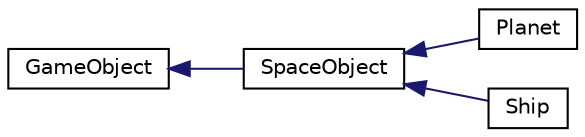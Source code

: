 digraph "Graphical Class Hierarchy"
{
  edge [fontname="Helvetica",fontsize="10",labelfontname="Helvetica",labelfontsize="10"];
  node [fontname="Helvetica",fontsize="10",shape=record];
  rankdir="LR";
  Node1 [label="GameObject",height=0.2,width=0.4,color="black", fillcolor="white", style="filled",URL="$class_game_object.html"];
  Node1 -> Node2 [dir="back",color="midnightblue",fontsize="10",style="solid",fontname="Helvetica"];
  Node2 [label="SpaceObject",height=0.2,width=0.4,color="black", fillcolor="white", style="filled",URL="$class_space_object.html"];
  Node2 -> Node3 [dir="back",color="midnightblue",fontsize="10",style="solid",fontname="Helvetica"];
  Node3 [label="Planet",height=0.2,width=0.4,color="black", fillcolor="white", style="filled",URL="$class_planet.html"];
  Node2 -> Node4 [dir="back",color="midnightblue",fontsize="10",style="solid",fontname="Helvetica"];
  Node4 [label="Ship",height=0.2,width=0.4,color="black", fillcolor="white", style="filled",URL="$class_ship.html"];
}
